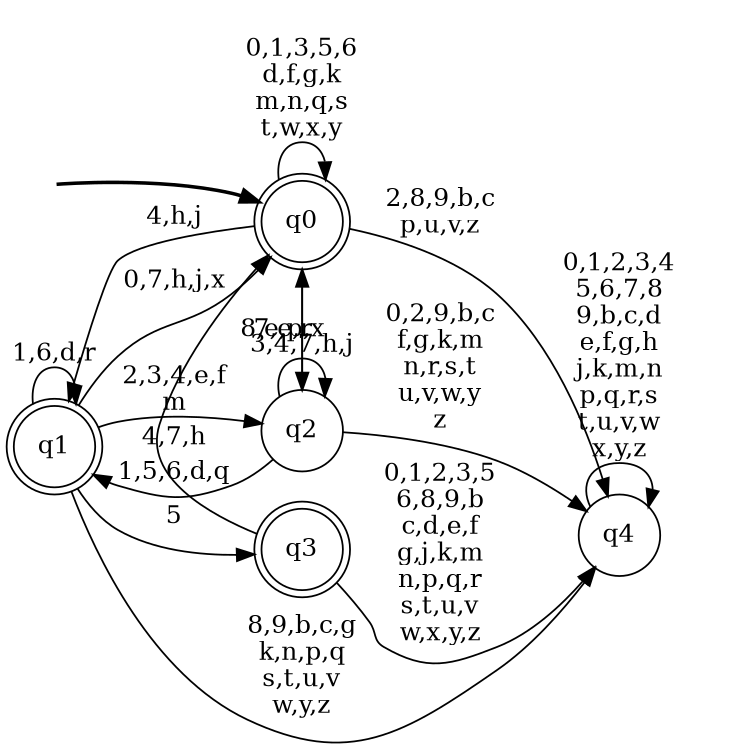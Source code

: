 digraph BlueStar {
__start0 [style = invis, shape = none, label = "", width = 0, height = 0];

rankdir=LR;
size="8,5";

s0 [style="rounded,filled", color="black", fillcolor="white" shape="doublecircle", label="q0"];
s1 [style="rounded,filled", color="black", fillcolor="white" shape="doublecircle", label="q1"];
s2 [style="filled", color="black", fillcolor="white" shape="circle", label="q2"];
s3 [style="rounded,filled", color="black", fillcolor="white" shape="doublecircle", label="q3"];
s4 [style="filled", color="black", fillcolor="white" shape="circle", label="q4"];
subgraph cluster_main { 
	graph [pad=".75", ranksep="0.15", nodesep="0.15"];
	 style=invis; 
	__start0 -> s0 [penwidth=2];
}
s0 -> s0 [label="0,1,3,5,6\nd,f,g,k\nm,n,q,s\nt,w,x,y"];
s0 -> s1 [label="4,h,j"];
s0 -> s2 [label="7,e,r"];
s0 -> s4 [label="2,8,9,b,c\np,u,v,z"];
s1 -> s0 [label="0,7,h,j,x"];
s1 -> s1 [label="1,6,d,r"];
s1 -> s2 [label="2,3,4,e,f\nm"];
s1 -> s3 [label="5"];
s1 -> s4 [label="8,9,b,c,g\nk,n,p,q\ns,t,u,v\nw,y,z"];
s2 -> s0 [label="8,e,p,x"];
s2 -> s1 [label="1,5,6,d,q"];
s2 -> s2 [label="3,4,7,h,j"];
s2 -> s4 [label="0,2,9,b,c\nf,g,k,m\nn,r,s,t\nu,v,w,y\nz"];
s3 -> s0 [label="4,7,h"];
s3 -> s4 [label="0,1,2,3,5\n6,8,9,b\nc,d,e,f\ng,j,k,m\nn,p,q,r\ns,t,u,v\nw,x,y,z"];
s4 -> s4 [label="0,1,2,3,4\n5,6,7,8\n9,b,c,d\ne,f,g,h\nj,k,m,n\np,q,r,s\nt,u,v,w\nx,y,z"];

}